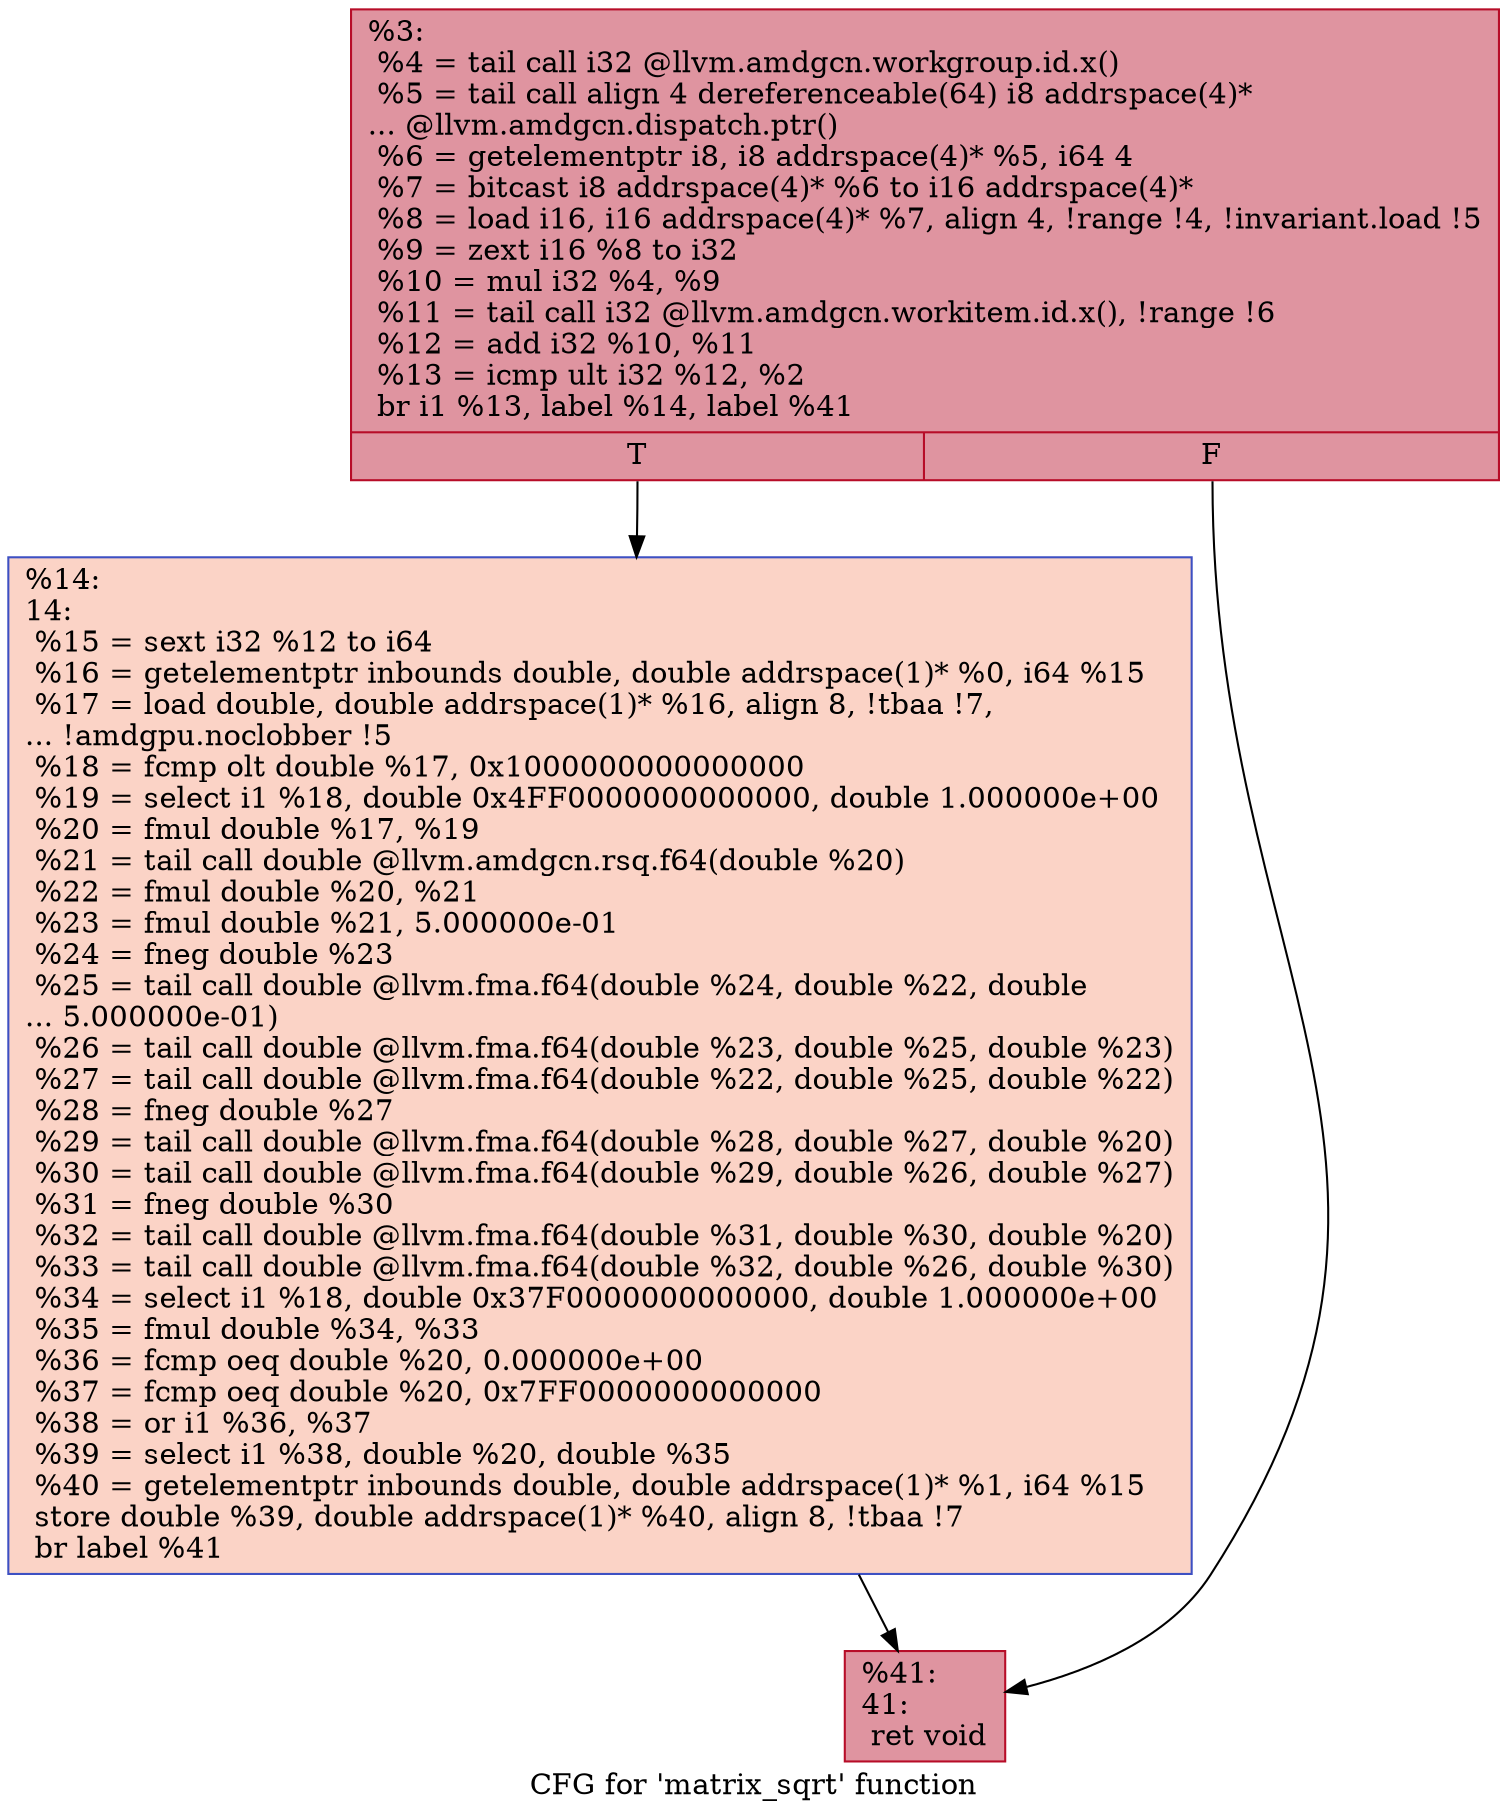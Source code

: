 digraph "CFG for 'matrix_sqrt' function" {
	label="CFG for 'matrix_sqrt' function";

	Node0x5f605d0 [shape=record,color="#b70d28ff", style=filled, fillcolor="#b70d2870",label="{%3:\l  %4 = tail call i32 @llvm.amdgcn.workgroup.id.x()\l  %5 = tail call align 4 dereferenceable(64) i8 addrspace(4)*\l... @llvm.amdgcn.dispatch.ptr()\l  %6 = getelementptr i8, i8 addrspace(4)* %5, i64 4\l  %7 = bitcast i8 addrspace(4)* %6 to i16 addrspace(4)*\l  %8 = load i16, i16 addrspace(4)* %7, align 4, !range !4, !invariant.load !5\l  %9 = zext i16 %8 to i32\l  %10 = mul i32 %4, %9\l  %11 = tail call i32 @llvm.amdgcn.workitem.id.x(), !range !6\l  %12 = add i32 %10, %11\l  %13 = icmp ult i32 %12, %2\l  br i1 %13, label %14, label %41\l|{<s0>T|<s1>F}}"];
	Node0x5f605d0:s0 -> Node0x5f624e0;
	Node0x5f605d0:s1 -> Node0x5f62570;
	Node0x5f624e0 [shape=record,color="#3d50c3ff", style=filled, fillcolor="#f59c7d70",label="{%14:\l14:                                               \l  %15 = sext i32 %12 to i64\l  %16 = getelementptr inbounds double, double addrspace(1)* %0, i64 %15\l  %17 = load double, double addrspace(1)* %16, align 8, !tbaa !7,\l... !amdgpu.noclobber !5\l  %18 = fcmp olt double %17, 0x1000000000000000\l  %19 = select i1 %18, double 0x4FF0000000000000, double 1.000000e+00\l  %20 = fmul double %17, %19\l  %21 = tail call double @llvm.amdgcn.rsq.f64(double %20)\l  %22 = fmul double %20, %21\l  %23 = fmul double %21, 5.000000e-01\l  %24 = fneg double %23\l  %25 = tail call double @llvm.fma.f64(double %24, double %22, double\l... 5.000000e-01)\l  %26 = tail call double @llvm.fma.f64(double %23, double %25, double %23)\l  %27 = tail call double @llvm.fma.f64(double %22, double %25, double %22)\l  %28 = fneg double %27\l  %29 = tail call double @llvm.fma.f64(double %28, double %27, double %20)\l  %30 = tail call double @llvm.fma.f64(double %29, double %26, double %27)\l  %31 = fneg double %30\l  %32 = tail call double @llvm.fma.f64(double %31, double %30, double %20)\l  %33 = tail call double @llvm.fma.f64(double %32, double %26, double %30)\l  %34 = select i1 %18, double 0x37F0000000000000, double 1.000000e+00\l  %35 = fmul double %34, %33\l  %36 = fcmp oeq double %20, 0.000000e+00\l  %37 = fcmp oeq double %20, 0x7FF0000000000000\l  %38 = or i1 %36, %37\l  %39 = select i1 %38, double %20, double %35\l  %40 = getelementptr inbounds double, double addrspace(1)* %1, i64 %15\l  store double %39, double addrspace(1)* %40, align 8, !tbaa !7\l  br label %41\l}"];
	Node0x5f624e0 -> Node0x5f62570;
	Node0x5f62570 [shape=record,color="#b70d28ff", style=filled, fillcolor="#b70d2870",label="{%41:\l41:                                               \l  ret void\l}"];
}
